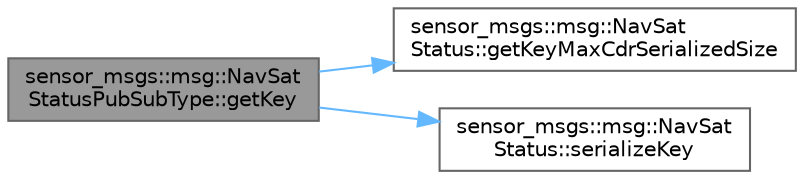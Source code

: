 digraph "sensor_msgs::msg::NavSatStatusPubSubType::getKey"
{
 // INTERACTIVE_SVG=YES
 // LATEX_PDF_SIZE
  bgcolor="transparent";
  edge [fontname=Helvetica,fontsize=10,labelfontname=Helvetica,labelfontsize=10];
  node [fontname=Helvetica,fontsize=10,shape=box,height=0.2,width=0.4];
  rankdir="LR";
  Node1 [id="Node000001",label="sensor_msgs::msg::NavSat\lStatusPubSubType::getKey",height=0.2,width=0.4,color="gray40", fillcolor="grey60", style="filled", fontcolor="black",tooltip=" "];
  Node1 -> Node2 [id="edge1_Node000001_Node000002",color="steelblue1",style="solid",tooltip=" "];
  Node2 [id="Node000002",label="sensor_msgs::msg::NavSat\lStatus::getKeyMaxCdrSerializedSize",height=0.2,width=0.4,color="grey40", fillcolor="white", style="filled",URL="$d6/dc8/classsensor__msgs_1_1msg_1_1NavSatStatus.html#a24c71ebe11b215a3265d8a9e85f6aed2",tooltip="This function returns the maximum serialized size of the Key of an object depending on the buffer ali..."];
  Node1 -> Node3 [id="edge2_Node000001_Node000003",color="steelblue1",style="solid",tooltip=" "];
  Node3 [id="Node000003",label="sensor_msgs::msg::NavSat\lStatus::serializeKey",height=0.2,width=0.4,color="grey40", fillcolor="white", style="filled",URL="$d6/dc8/classsensor__msgs_1_1msg_1_1NavSatStatus.html#a8942bd199ab3438d07a32231ede50291",tooltip="This function serializes the key members of an object using CDR serialization."];
}

